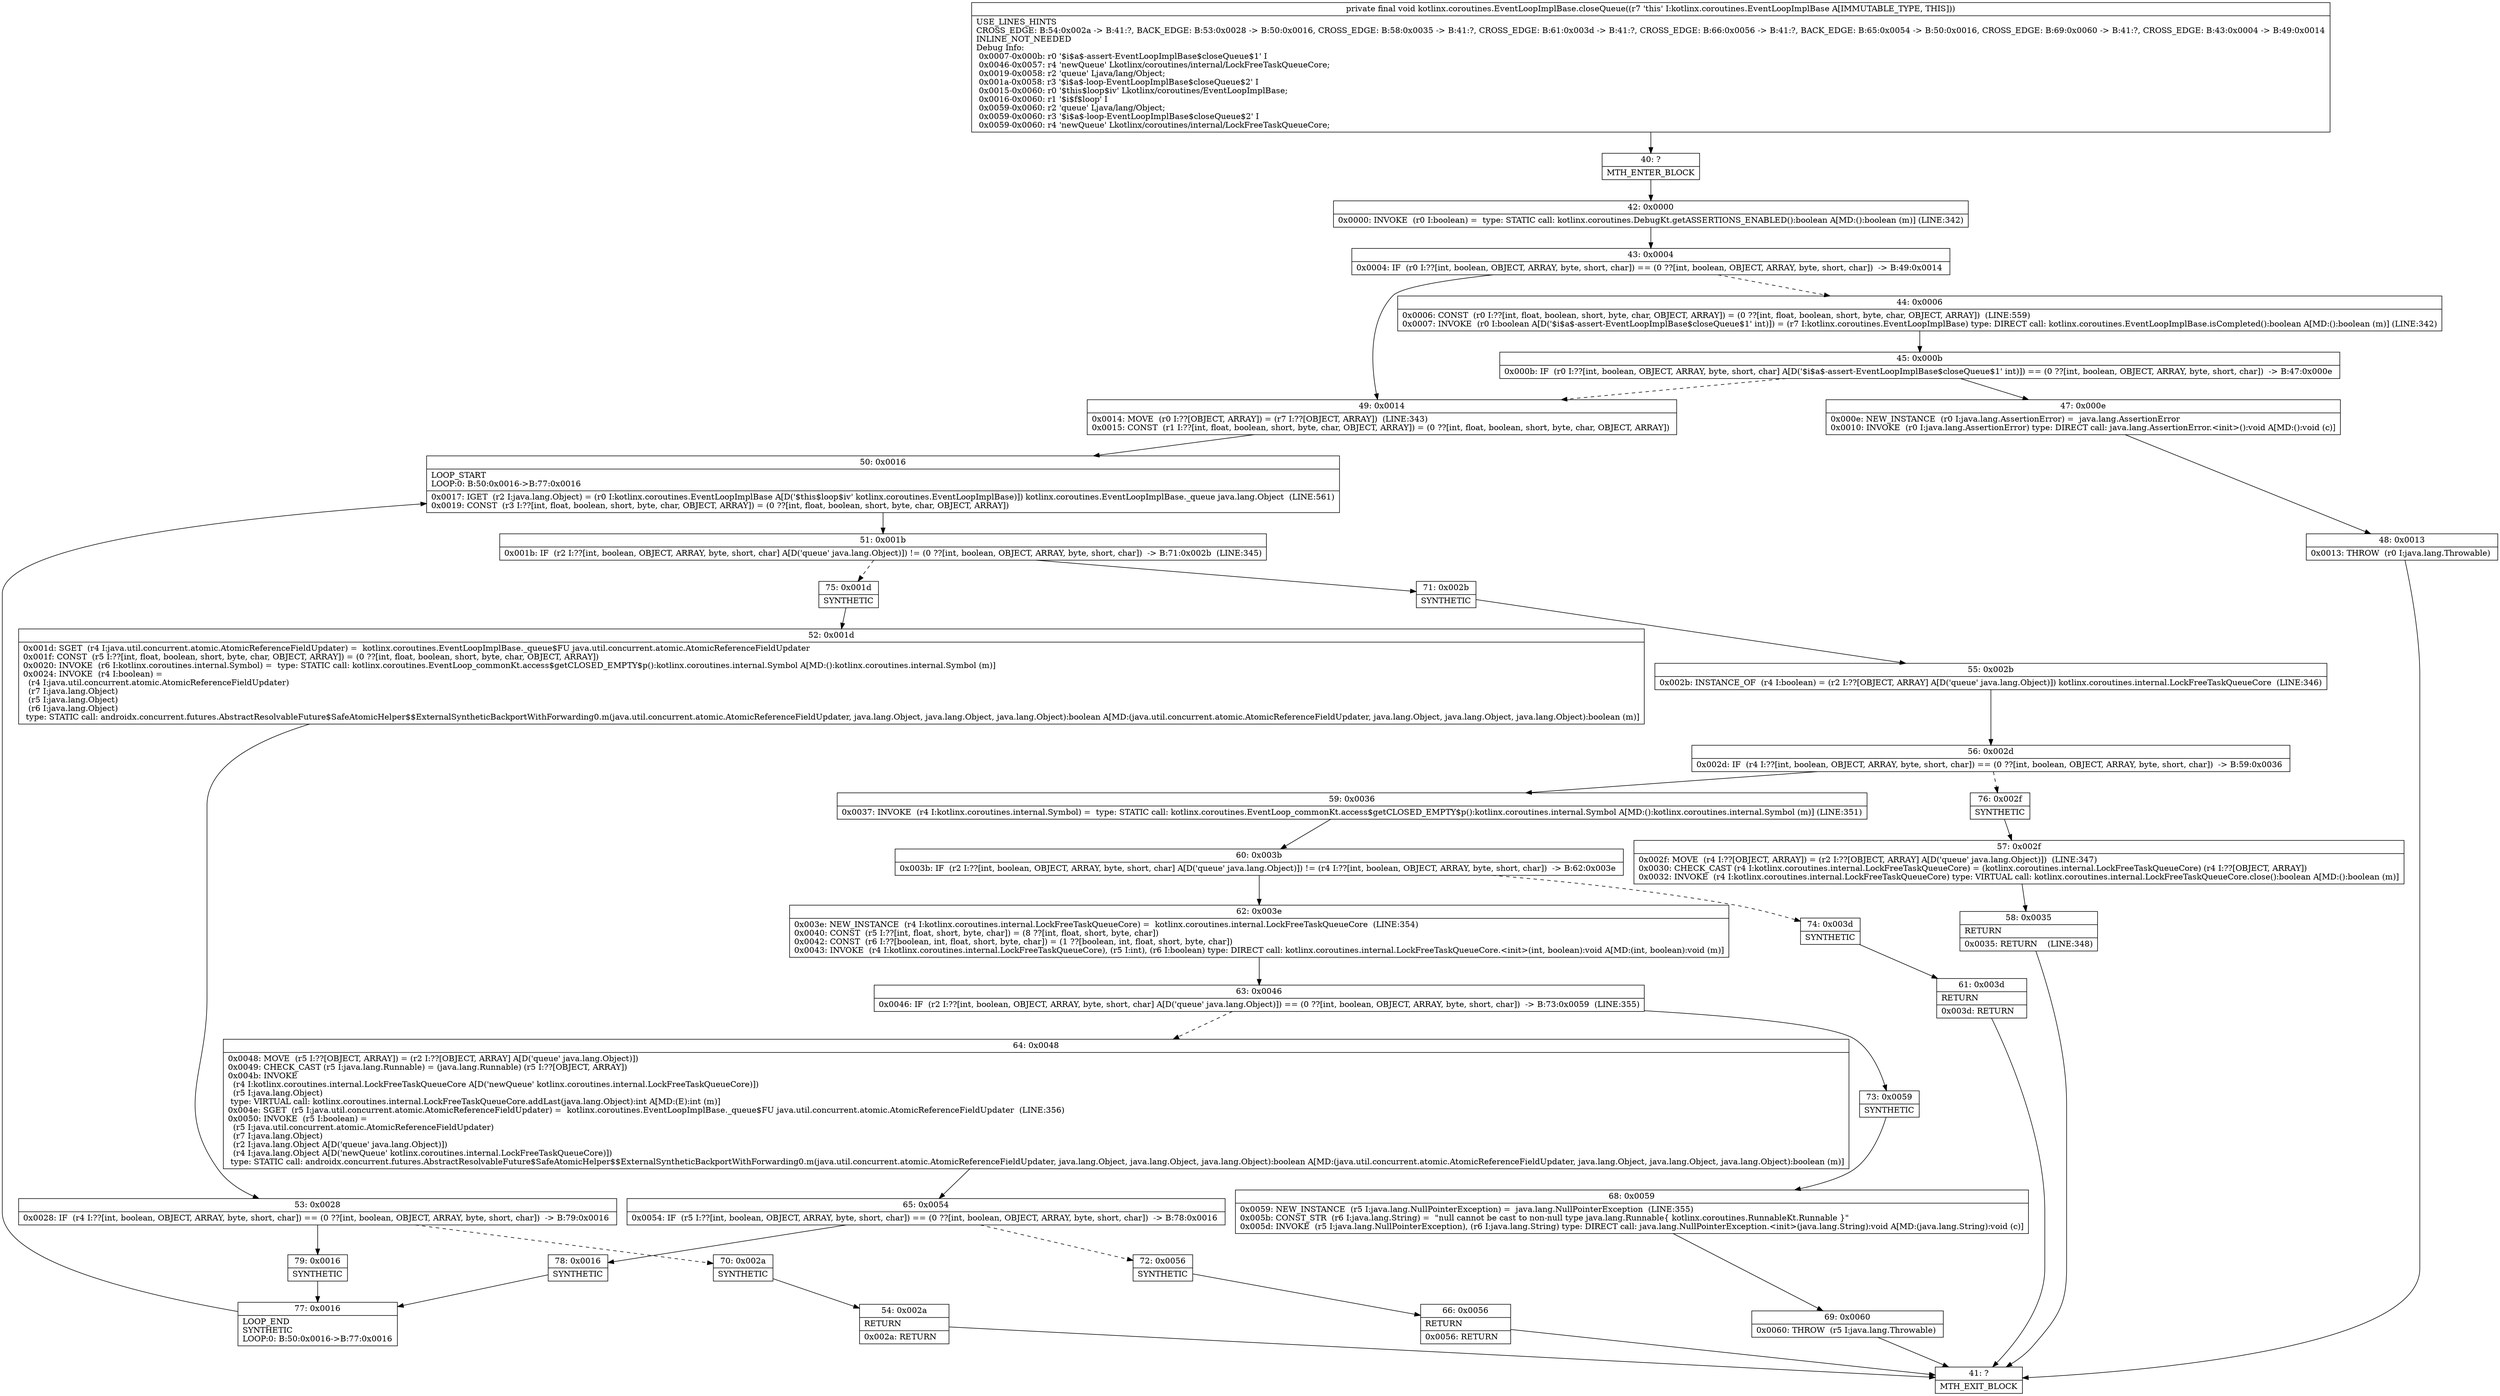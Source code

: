 digraph "CFG forkotlinx.coroutines.EventLoopImplBase.closeQueue()V" {
Node_40 [shape=record,label="{40\:\ ?|MTH_ENTER_BLOCK\l}"];
Node_42 [shape=record,label="{42\:\ 0x0000|0x0000: INVOKE  (r0 I:boolean) =  type: STATIC call: kotlinx.coroutines.DebugKt.getASSERTIONS_ENABLED():boolean A[MD:():boolean (m)] (LINE:342)\l}"];
Node_43 [shape=record,label="{43\:\ 0x0004|0x0004: IF  (r0 I:??[int, boolean, OBJECT, ARRAY, byte, short, char]) == (0 ??[int, boolean, OBJECT, ARRAY, byte, short, char])  \-\> B:49:0x0014 \l}"];
Node_44 [shape=record,label="{44\:\ 0x0006|0x0006: CONST  (r0 I:??[int, float, boolean, short, byte, char, OBJECT, ARRAY]) = (0 ??[int, float, boolean, short, byte, char, OBJECT, ARRAY])  (LINE:559)\l0x0007: INVOKE  (r0 I:boolean A[D('$i$a$\-assert\-EventLoopImplBase$closeQueue$1' int)]) = (r7 I:kotlinx.coroutines.EventLoopImplBase) type: DIRECT call: kotlinx.coroutines.EventLoopImplBase.isCompleted():boolean A[MD:():boolean (m)] (LINE:342)\l}"];
Node_45 [shape=record,label="{45\:\ 0x000b|0x000b: IF  (r0 I:??[int, boolean, OBJECT, ARRAY, byte, short, char] A[D('$i$a$\-assert\-EventLoopImplBase$closeQueue$1' int)]) == (0 ??[int, boolean, OBJECT, ARRAY, byte, short, char])  \-\> B:47:0x000e \l}"];
Node_47 [shape=record,label="{47\:\ 0x000e|0x000e: NEW_INSTANCE  (r0 I:java.lang.AssertionError) =  java.lang.AssertionError \l0x0010: INVOKE  (r0 I:java.lang.AssertionError) type: DIRECT call: java.lang.AssertionError.\<init\>():void A[MD:():void (c)]\l}"];
Node_48 [shape=record,label="{48\:\ 0x0013|0x0013: THROW  (r0 I:java.lang.Throwable) \l}"];
Node_41 [shape=record,label="{41\:\ ?|MTH_EXIT_BLOCK\l}"];
Node_49 [shape=record,label="{49\:\ 0x0014|0x0014: MOVE  (r0 I:??[OBJECT, ARRAY]) = (r7 I:??[OBJECT, ARRAY])  (LINE:343)\l0x0015: CONST  (r1 I:??[int, float, boolean, short, byte, char, OBJECT, ARRAY]) = (0 ??[int, float, boolean, short, byte, char, OBJECT, ARRAY]) \l}"];
Node_50 [shape=record,label="{50\:\ 0x0016|LOOP_START\lLOOP:0: B:50:0x0016\-\>B:77:0x0016\l|0x0017: IGET  (r2 I:java.lang.Object) = (r0 I:kotlinx.coroutines.EventLoopImplBase A[D('$this$loop$iv' kotlinx.coroutines.EventLoopImplBase)]) kotlinx.coroutines.EventLoopImplBase._queue java.lang.Object  (LINE:561)\l0x0019: CONST  (r3 I:??[int, float, boolean, short, byte, char, OBJECT, ARRAY]) = (0 ??[int, float, boolean, short, byte, char, OBJECT, ARRAY]) \l}"];
Node_51 [shape=record,label="{51\:\ 0x001b|0x001b: IF  (r2 I:??[int, boolean, OBJECT, ARRAY, byte, short, char] A[D('queue' java.lang.Object)]) != (0 ??[int, boolean, OBJECT, ARRAY, byte, short, char])  \-\> B:71:0x002b  (LINE:345)\l}"];
Node_71 [shape=record,label="{71\:\ 0x002b|SYNTHETIC\l}"];
Node_55 [shape=record,label="{55\:\ 0x002b|0x002b: INSTANCE_OF  (r4 I:boolean) = (r2 I:??[OBJECT, ARRAY] A[D('queue' java.lang.Object)]) kotlinx.coroutines.internal.LockFreeTaskQueueCore  (LINE:346)\l}"];
Node_56 [shape=record,label="{56\:\ 0x002d|0x002d: IF  (r4 I:??[int, boolean, OBJECT, ARRAY, byte, short, char]) == (0 ??[int, boolean, OBJECT, ARRAY, byte, short, char])  \-\> B:59:0x0036 \l}"];
Node_59 [shape=record,label="{59\:\ 0x0036|0x0037: INVOKE  (r4 I:kotlinx.coroutines.internal.Symbol) =  type: STATIC call: kotlinx.coroutines.EventLoop_commonKt.access$getCLOSED_EMPTY$p():kotlinx.coroutines.internal.Symbol A[MD:():kotlinx.coroutines.internal.Symbol (m)] (LINE:351)\l}"];
Node_60 [shape=record,label="{60\:\ 0x003b|0x003b: IF  (r2 I:??[int, boolean, OBJECT, ARRAY, byte, short, char] A[D('queue' java.lang.Object)]) != (r4 I:??[int, boolean, OBJECT, ARRAY, byte, short, char])  \-\> B:62:0x003e \l}"];
Node_62 [shape=record,label="{62\:\ 0x003e|0x003e: NEW_INSTANCE  (r4 I:kotlinx.coroutines.internal.LockFreeTaskQueueCore) =  kotlinx.coroutines.internal.LockFreeTaskQueueCore  (LINE:354)\l0x0040: CONST  (r5 I:??[int, float, short, byte, char]) = (8 ??[int, float, short, byte, char]) \l0x0042: CONST  (r6 I:??[boolean, int, float, short, byte, char]) = (1 ??[boolean, int, float, short, byte, char]) \l0x0043: INVOKE  (r4 I:kotlinx.coroutines.internal.LockFreeTaskQueueCore), (r5 I:int), (r6 I:boolean) type: DIRECT call: kotlinx.coroutines.internal.LockFreeTaskQueueCore.\<init\>(int, boolean):void A[MD:(int, boolean):void (m)]\l}"];
Node_63 [shape=record,label="{63\:\ 0x0046|0x0046: IF  (r2 I:??[int, boolean, OBJECT, ARRAY, byte, short, char] A[D('queue' java.lang.Object)]) == (0 ??[int, boolean, OBJECT, ARRAY, byte, short, char])  \-\> B:73:0x0059  (LINE:355)\l}"];
Node_64 [shape=record,label="{64\:\ 0x0048|0x0048: MOVE  (r5 I:??[OBJECT, ARRAY]) = (r2 I:??[OBJECT, ARRAY] A[D('queue' java.lang.Object)]) \l0x0049: CHECK_CAST (r5 I:java.lang.Runnable) = (java.lang.Runnable) (r5 I:??[OBJECT, ARRAY]) \l0x004b: INVOKE  \l  (r4 I:kotlinx.coroutines.internal.LockFreeTaskQueueCore A[D('newQueue' kotlinx.coroutines.internal.LockFreeTaskQueueCore)])\l  (r5 I:java.lang.Object)\l type: VIRTUAL call: kotlinx.coroutines.internal.LockFreeTaskQueueCore.addLast(java.lang.Object):int A[MD:(E):int (m)]\l0x004e: SGET  (r5 I:java.util.concurrent.atomic.AtomicReferenceFieldUpdater) =  kotlinx.coroutines.EventLoopImplBase._queue$FU java.util.concurrent.atomic.AtomicReferenceFieldUpdater  (LINE:356)\l0x0050: INVOKE  (r5 I:boolean) = \l  (r5 I:java.util.concurrent.atomic.AtomicReferenceFieldUpdater)\l  (r7 I:java.lang.Object)\l  (r2 I:java.lang.Object A[D('queue' java.lang.Object)])\l  (r4 I:java.lang.Object A[D('newQueue' kotlinx.coroutines.internal.LockFreeTaskQueueCore)])\l type: STATIC call: androidx.concurrent.futures.AbstractResolvableFuture$SafeAtomicHelper$$ExternalSyntheticBackportWithForwarding0.m(java.util.concurrent.atomic.AtomicReferenceFieldUpdater, java.lang.Object, java.lang.Object, java.lang.Object):boolean A[MD:(java.util.concurrent.atomic.AtomicReferenceFieldUpdater, java.lang.Object, java.lang.Object, java.lang.Object):boolean (m)]\l}"];
Node_65 [shape=record,label="{65\:\ 0x0054|0x0054: IF  (r5 I:??[int, boolean, OBJECT, ARRAY, byte, short, char]) == (0 ??[int, boolean, OBJECT, ARRAY, byte, short, char])  \-\> B:78:0x0016 \l}"];
Node_72 [shape=record,label="{72\:\ 0x0056|SYNTHETIC\l}"];
Node_66 [shape=record,label="{66\:\ 0x0056|RETURN\l|0x0056: RETURN   \l}"];
Node_78 [shape=record,label="{78\:\ 0x0016|SYNTHETIC\l}"];
Node_77 [shape=record,label="{77\:\ 0x0016|LOOP_END\lSYNTHETIC\lLOOP:0: B:50:0x0016\-\>B:77:0x0016\l}"];
Node_73 [shape=record,label="{73\:\ 0x0059|SYNTHETIC\l}"];
Node_68 [shape=record,label="{68\:\ 0x0059|0x0059: NEW_INSTANCE  (r5 I:java.lang.NullPointerException) =  java.lang.NullPointerException  (LINE:355)\l0x005b: CONST_STR  (r6 I:java.lang.String) =  \"null cannot be cast to non\-null type java.lang.Runnable\{ kotlinx.coroutines.RunnableKt.Runnable \}\" \l0x005d: INVOKE  (r5 I:java.lang.NullPointerException), (r6 I:java.lang.String) type: DIRECT call: java.lang.NullPointerException.\<init\>(java.lang.String):void A[MD:(java.lang.String):void (c)]\l}"];
Node_69 [shape=record,label="{69\:\ 0x0060|0x0060: THROW  (r5 I:java.lang.Throwable) \l}"];
Node_74 [shape=record,label="{74\:\ 0x003d|SYNTHETIC\l}"];
Node_61 [shape=record,label="{61\:\ 0x003d|RETURN\l|0x003d: RETURN   \l}"];
Node_76 [shape=record,label="{76\:\ 0x002f|SYNTHETIC\l}"];
Node_57 [shape=record,label="{57\:\ 0x002f|0x002f: MOVE  (r4 I:??[OBJECT, ARRAY]) = (r2 I:??[OBJECT, ARRAY] A[D('queue' java.lang.Object)])  (LINE:347)\l0x0030: CHECK_CAST (r4 I:kotlinx.coroutines.internal.LockFreeTaskQueueCore) = (kotlinx.coroutines.internal.LockFreeTaskQueueCore) (r4 I:??[OBJECT, ARRAY]) \l0x0032: INVOKE  (r4 I:kotlinx.coroutines.internal.LockFreeTaskQueueCore) type: VIRTUAL call: kotlinx.coroutines.internal.LockFreeTaskQueueCore.close():boolean A[MD:():boolean (m)]\l}"];
Node_58 [shape=record,label="{58\:\ 0x0035|RETURN\l|0x0035: RETURN    (LINE:348)\l}"];
Node_75 [shape=record,label="{75\:\ 0x001d|SYNTHETIC\l}"];
Node_52 [shape=record,label="{52\:\ 0x001d|0x001d: SGET  (r4 I:java.util.concurrent.atomic.AtomicReferenceFieldUpdater) =  kotlinx.coroutines.EventLoopImplBase._queue$FU java.util.concurrent.atomic.AtomicReferenceFieldUpdater \l0x001f: CONST  (r5 I:??[int, float, boolean, short, byte, char, OBJECT, ARRAY]) = (0 ??[int, float, boolean, short, byte, char, OBJECT, ARRAY]) \l0x0020: INVOKE  (r6 I:kotlinx.coroutines.internal.Symbol) =  type: STATIC call: kotlinx.coroutines.EventLoop_commonKt.access$getCLOSED_EMPTY$p():kotlinx.coroutines.internal.Symbol A[MD:():kotlinx.coroutines.internal.Symbol (m)]\l0x0024: INVOKE  (r4 I:boolean) = \l  (r4 I:java.util.concurrent.atomic.AtomicReferenceFieldUpdater)\l  (r7 I:java.lang.Object)\l  (r5 I:java.lang.Object)\l  (r6 I:java.lang.Object)\l type: STATIC call: androidx.concurrent.futures.AbstractResolvableFuture$SafeAtomicHelper$$ExternalSyntheticBackportWithForwarding0.m(java.util.concurrent.atomic.AtomicReferenceFieldUpdater, java.lang.Object, java.lang.Object, java.lang.Object):boolean A[MD:(java.util.concurrent.atomic.AtomicReferenceFieldUpdater, java.lang.Object, java.lang.Object, java.lang.Object):boolean (m)]\l}"];
Node_53 [shape=record,label="{53\:\ 0x0028|0x0028: IF  (r4 I:??[int, boolean, OBJECT, ARRAY, byte, short, char]) == (0 ??[int, boolean, OBJECT, ARRAY, byte, short, char])  \-\> B:79:0x0016 \l}"];
Node_70 [shape=record,label="{70\:\ 0x002a|SYNTHETIC\l}"];
Node_54 [shape=record,label="{54\:\ 0x002a|RETURN\l|0x002a: RETURN   \l}"];
Node_79 [shape=record,label="{79\:\ 0x0016|SYNTHETIC\l}"];
MethodNode[shape=record,label="{private final void kotlinx.coroutines.EventLoopImplBase.closeQueue((r7 'this' I:kotlinx.coroutines.EventLoopImplBase A[IMMUTABLE_TYPE, THIS]))  | USE_LINES_HINTS\lCROSS_EDGE: B:54:0x002a \-\> B:41:?, BACK_EDGE: B:53:0x0028 \-\> B:50:0x0016, CROSS_EDGE: B:58:0x0035 \-\> B:41:?, CROSS_EDGE: B:61:0x003d \-\> B:41:?, CROSS_EDGE: B:66:0x0056 \-\> B:41:?, BACK_EDGE: B:65:0x0054 \-\> B:50:0x0016, CROSS_EDGE: B:69:0x0060 \-\> B:41:?, CROSS_EDGE: B:43:0x0004 \-\> B:49:0x0014\lINLINE_NOT_NEEDED\lDebug Info:\l  0x0007\-0x000b: r0 '$i$a$\-assert\-EventLoopImplBase$closeQueue$1' I\l  0x0046\-0x0057: r4 'newQueue' Lkotlinx\/coroutines\/internal\/LockFreeTaskQueueCore;\l  0x0019\-0x0058: r2 'queue' Ljava\/lang\/Object;\l  0x001a\-0x0058: r3 '$i$a$\-loop\-EventLoopImplBase$closeQueue$2' I\l  0x0015\-0x0060: r0 '$this$loop$iv' Lkotlinx\/coroutines\/EventLoopImplBase;\l  0x0016\-0x0060: r1 '$i$f$loop' I\l  0x0059\-0x0060: r2 'queue' Ljava\/lang\/Object;\l  0x0059\-0x0060: r3 '$i$a$\-loop\-EventLoopImplBase$closeQueue$2' I\l  0x0059\-0x0060: r4 'newQueue' Lkotlinx\/coroutines\/internal\/LockFreeTaskQueueCore;\l}"];
MethodNode -> Node_40;Node_40 -> Node_42;
Node_42 -> Node_43;
Node_43 -> Node_44[style=dashed];
Node_43 -> Node_49;
Node_44 -> Node_45;
Node_45 -> Node_47;
Node_45 -> Node_49[style=dashed];
Node_47 -> Node_48;
Node_48 -> Node_41;
Node_49 -> Node_50;
Node_50 -> Node_51;
Node_51 -> Node_71;
Node_51 -> Node_75[style=dashed];
Node_71 -> Node_55;
Node_55 -> Node_56;
Node_56 -> Node_59;
Node_56 -> Node_76[style=dashed];
Node_59 -> Node_60;
Node_60 -> Node_62;
Node_60 -> Node_74[style=dashed];
Node_62 -> Node_63;
Node_63 -> Node_64[style=dashed];
Node_63 -> Node_73;
Node_64 -> Node_65;
Node_65 -> Node_72[style=dashed];
Node_65 -> Node_78;
Node_72 -> Node_66;
Node_66 -> Node_41;
Node_78 -> Node_77;
Node_77 -> Node_50;
Node_73 -> Node_68;
Node_68 -> Node_69;
Node_69 -> Node_41;
Node_74 -> Node_61;
Node_61 -> Node_41;
Node_76 -> Node_57;
Node_57 -> Node_58;
Node_58 -> Node_41;
Node_75 -> Node_52;
Node_52 -> Node_53;
Node_53 -> Node_70[style=dashed];
Node_53 -> Node_79;
Node_70 -> Node_54;
Node_54 -> Node_41;
Node_79 -> Node_77;
}

